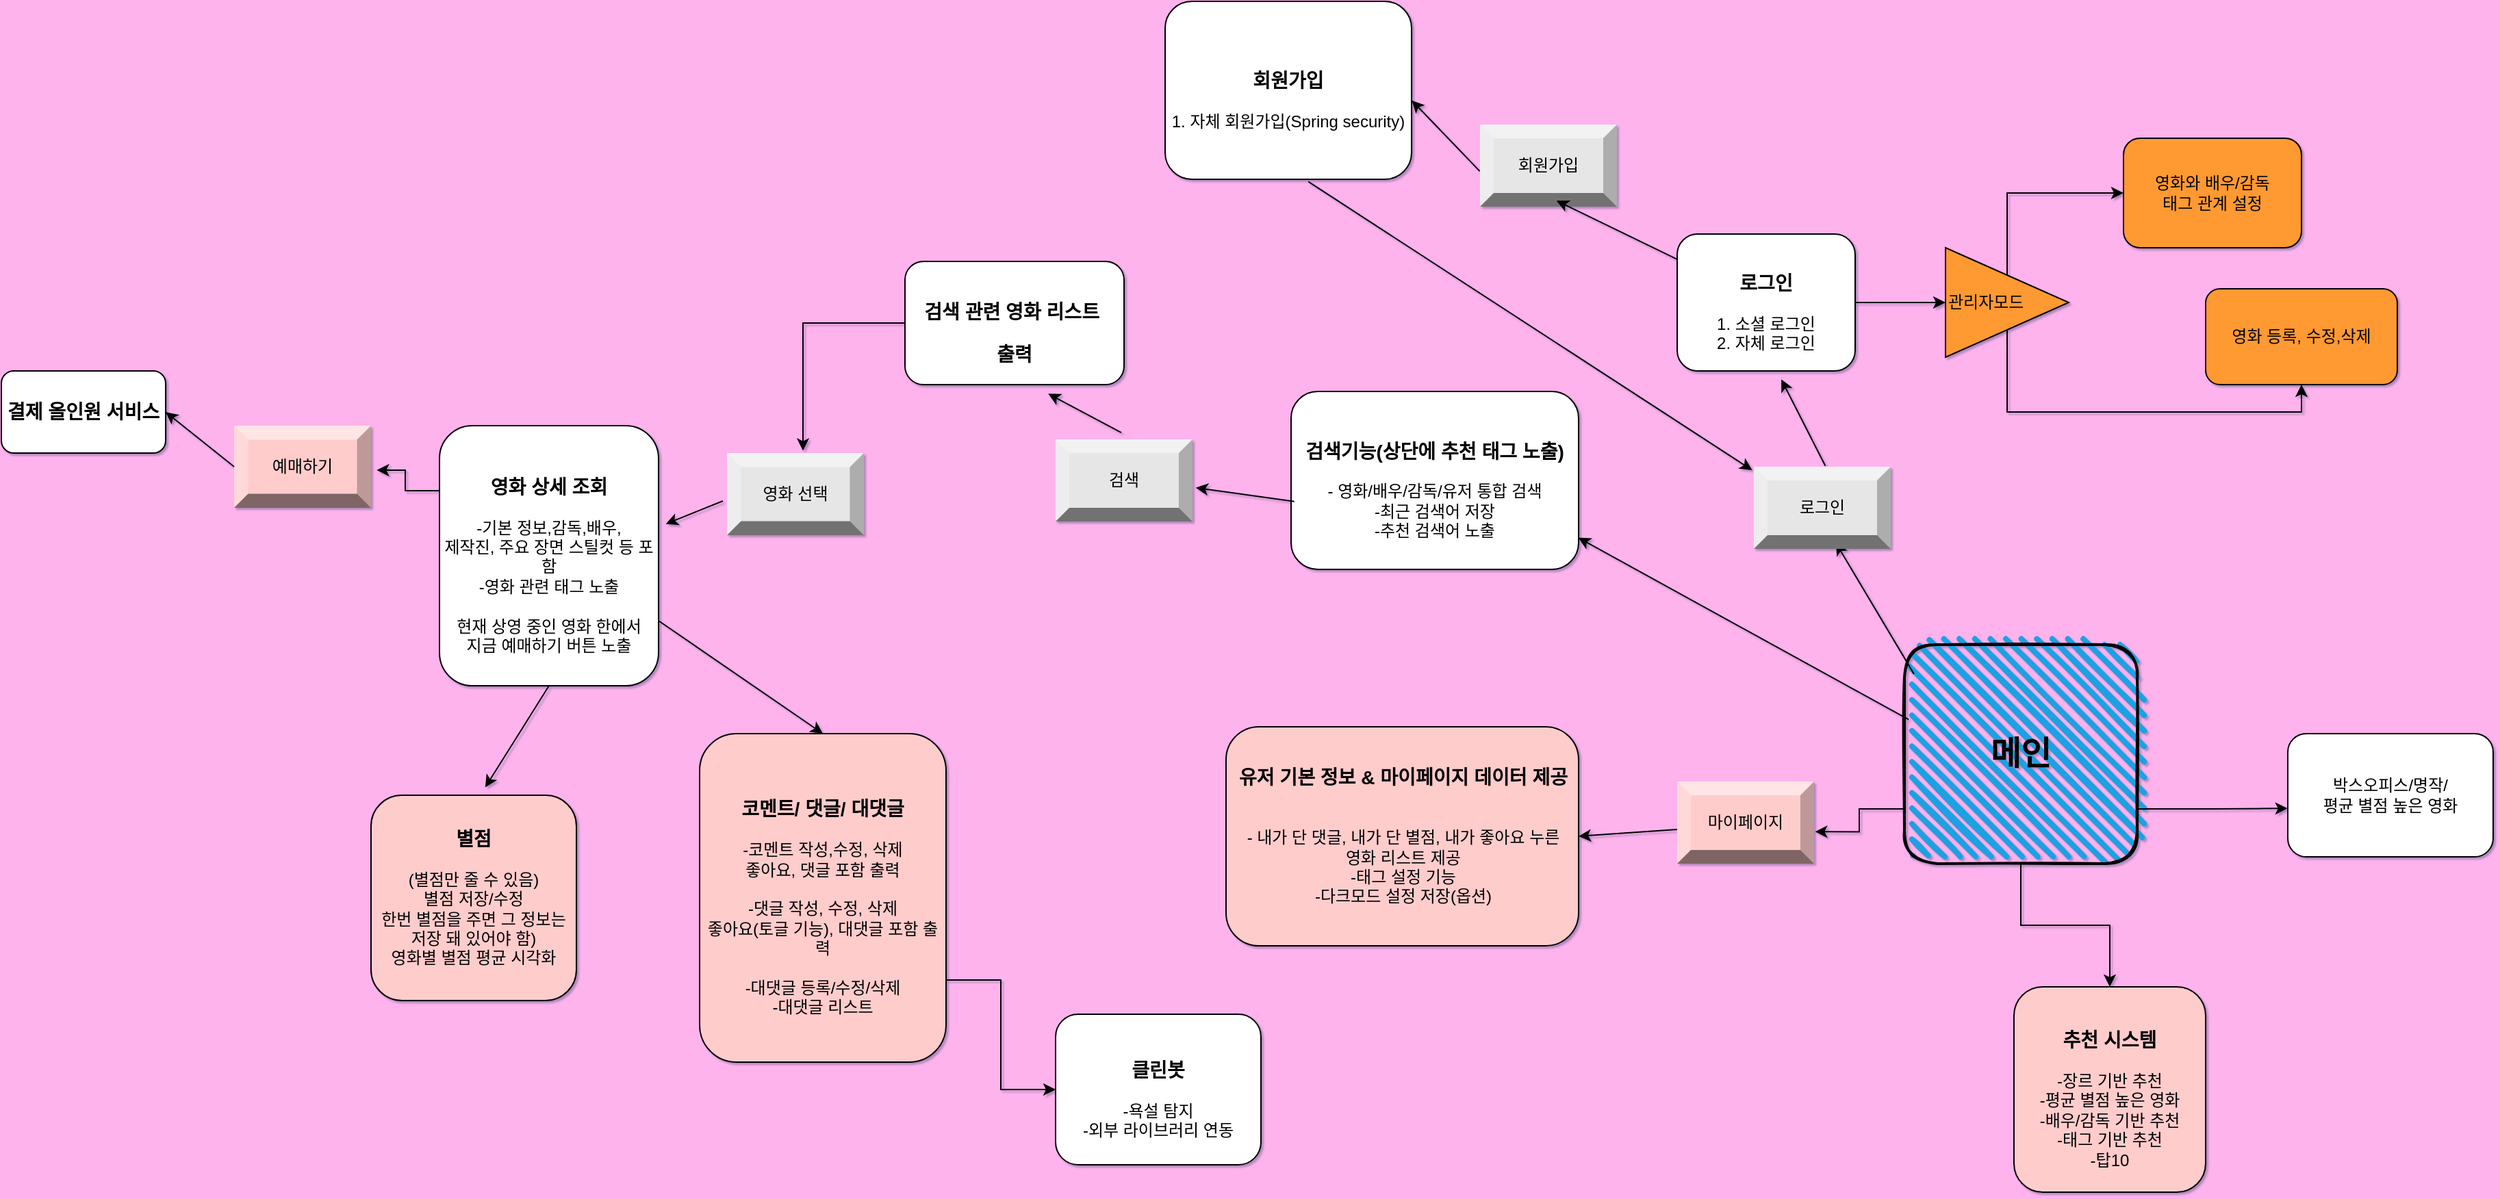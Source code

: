 <mxfile version="27.1.6">
  <diagram name="페이지-1" id="LvskHL0l8MYuoYU3aJJq">
    <mxGraphModel dx="3335" dy="866" grid="1" gridSize="10" guides="1" tooltips="1" connect="1" arrows="1" fold="1" page="1" pageScale="1" pageWidth="827" pageHeight="1169" background="#FFB3ED" math="0" shadow="1">
      <root>
        <mxCell id="0" />
        <mxCell id="1" parent="0" />
        <mxCell id="m5MV5VX6WgENKe0_gjv--46" value="" style="endArrow=classic;html=1;rounded=0;entryX=-0.012;entryY=0.042;entryDx=0;entryDy=0;entryPerimeter=0;exitX=0.581;exitY=1.013;exitDx=0;exitDy=0;exitPerimeter=0;" parent="1" source="m5MV5VX6WgENKe0_gjv--9" target="m5MV5VX6WgENKe0_gjv--7" edge="1">
          <mxGeometry width="50" height="50" relative="1" as="geometry">
            <mxPoint x="-350" y="370" as="sourcePoint" />
            <mxPoint x="-300" y="320" as="targetPoint" />
          </mxGeometry>
        </mxCell>
        <mxCell id="G79Pr9Nb0tBNP9RUXyT_-3" value="&lt;h3&gt;&lt;font&gt;로그인&lt;br&gt;&lt;/font&gt;&lt;/h3&gt;&lt;div&gt;&lt;span style=&quot;background-color: transparent; color: light-dark(rgb(0, 0, 0), rgb(255, 255, 255));&quot;&gt;1. 소셜 로그인&lt;/span&gt;&lt;/div&gt;&lt;div&gt;2. 자체 로그인&lt;/div&gt;" style="rounded=1;whiteSpace=wrap;html=1;" parent="1" vertex="1">
          <mxGeometry x="-86" y="320" width="130" height="100" as="geometry" />
        </mxCell>
        <mxCell id="G79Pr9Nb0tBNP9RUXyT_-9" value="&lt;h3&gt;&lt;font&gt;검색기능(상단에 추천 태그 노출)&lt;/font&gt;&lt;/h3&gt;&lt;div&gt;- 영화/배우/감독/유저 통합 검색&lt;/div&gt;&lt;div&gt;-최근 검색어 저장&lt;/div&gt;&lt;div&gt;-추천 검색어 노출&lt;/div&gt;" style="rounded=1;whiteSpace=wrap;html=1;" parent="1" vertex="1">
          <mxGeometry x="-368" y="435" width="210" height="130" as="geometry" />
        </mxCell>
        <mxCell id="G79Pr9Nb0tBNP9RUXyT_-11" value="&lt;h3&gt;&lt;font&gt;별점&lt;/font&gt;&lt;/h3&gt;&lt;div&gt;&lt;font&gt;(별점만 줄 수 있음)&lt;/font&gt;&lt;/div&gt;&lt;div&gt;별점 저장/수정&lt;/div&gt;&lt;div&gt;한번 별점을 주면 그 정보는 저장 돼 있어야 함)&lt;/div&gt;&lt;div&gt;영화별 별점 평균 시각화&lt;/div&gt;&lt;div&gt;&lt;br&gt;&lt;/div&gt;" style="rounded=1;whiteSpace=wrap;html=1;fillColor=#FFCCCC;" parent="1" vertex="1">
          <mxGeometry x="-1040" y="730" width="150" height="150" as="geometry" />
        </mxCell>
        <mxCell id="G79Pr9Nb0tBNP9RUXyT_-12" value="&lt;h3&gt;&lt;font&gt;추천 시스템&lt;/font&gt;&lt;/h3&gt;&lt;div&gt;-장르 기반 추천&lt;/div&gt;&lt;div&gt;-평균 별점 높은 영화&lt;/div&gt;&lt;div&gt;-배우/감독 기반 추천&lt;/div&gt;&lt;div&gt;&lt;font&gt;-태그 기반 추천&lt;/font&gt;&lt;/div&gt;&lt;div&gt;-탑10&lt;/div&gt;" style="rounded=1;whiteSpace=wrap;html=1;fillColor=#FFCCCC;" parent="1" vertex="1">
          <mxGeometry x="160" y="870" width="140" height="150" as="geometry" />
        </mxCell>
        <mxCell id="G79Pr9Nb0tBNP9RUXyT_-13" value="&lt;h3&gt;&lt;font&gt;클린봇&lt;/font&gt;&lt;/h3&gt;&lt;div&gt;-욕설 탐지&lt;/div&gt;&lt;div&gt;-외부 라이브러리 연동&lt;/div&gt;" style="rounded=1;whiteSpace=wrap;html=1;" parent="1" vertex="1">
          <mxGeometry x="-540" y="890" width="150" height="110" as="geometry" />
        </mxCell>
        <mxCell id="m5MV5VX6WgENKe0_gjv--43" style="edgeStyle=orthogonalEdgeStyle;rounded=0;orthogonalLoop=1;jettySize=auto;html=1;exitX=0.5;exitY=1;exitDx=0;exitDy=0;entryX=0.5;entryY=0;entryDx=0;entryDy=0;" parent="1" source="G79Pr9Nb0tBNP9RUXyT_-14" target="G79Pr9Nb0tBNP9RUXyT_-12" edge="1">
          <mxGeometry relative="1" as="geometry" />
        </mxCell>
        <mxCell id="G79Pr9Nb0tBNP9RUXyT_-14" value="&lt;h1&gt;메인&lt;/h1&gt;" style="rounded=1;whiteSpace=wrap;html=1;strokeWidth=2;fillWeight=4;hachureGap=8;hachureAngle=45;fillColor=#1ba1e2;sketch=1;" parent="1" vertex="1">
          <mxGeometry x="80" y="620" width="170" height="160" as="geometry" />
        </mxCell>
        <mxCell id="G79Pr9Nb0tBNP9RUXyT_-15" value="" style="endArrow=classic;html=1;rounded=0;exitX=0.041;exitY=0.134;exitDx=0;exitDy=0;exitPerimeter=0;entryX=0.599;entryY=0.928;entryDx=0;entryDy=0;entryPerimeter=0;" parent="1" source="G79Pr9Nb0tBNP9RUXyT_-14" target="m5MV5VX6WgENKe0_gjv--7" edge="1">
          <mxGeometry width="50" height="50" relative="1" as="geometry">
            <mxPoint x="-40" y="560" as="sourcePoint" />
            <mxPoint x="50" y="550" as="targetPoint" />
          </mxGeometry>
        </mxCell>
        <mxCell id="G79Pr9Nb0tBNP9RUXyT_-16" value="" style="endArrow=classic;html=1;rounded=0;entryX=0.999;entryY=0.822;entryDx=0;entryDy=0;entryPerimeter=0;exitX=0.018;exitY=0.342;exitDx=0;exitDy=0;exitPerimeter=0;" parent="1" source="G79Pr9Nb0tBNP9RUXyT_-14" target="G79Pr9Nb0tBNP9RUXyT_-9" edge="1">
          <mxGeometry width="50" height="50" relative="1" as="geometry">
            <mxPoint x="10" y="670" as="sourcePoint" />
            <mxPoint x="60" y="620" as="targetPoint" />
          </mxGeometry>
        </mxCell>
        <mxCell id="G79Pr9Nb0tBNP9RUXyT_-17" value="영화 등록, 수정,삭제" style="rounded=1;whiteSpace=wrap;html=1;fillColor=#FF9933;" parent="1" vertex="1">
          <mxGeometry x="300" y="360" width="140" height="70" as="geometry" />
        </mxCell>
        <mxCell id="m5MV5VX6WgENKe0_gjv--1" value="&lt;h3&gt;영화 상세 조회&lt;/h3&gt;&lt;div&gt;-기본 정보,감독,배우,&lt;/div&gt;&lt;div&gt;제작진, 주요 장면 스틸컷 등 포함&lt;/div&gt;&lt;div&gt;-영화 관련 태그 노출&lt;/div&gt;&lt;div&gt;&lt;br&gt;&lt;/div&gt;&lt;div&gt;현재 상영 중인 영화 한에서&lt;/div&gt;&lt;div&gt;지금 예매하기 버튼 노출&lt;/div&gt;" style="rounded=1;whiteSpace=wrap;html=1;" parent="1" vertex="1">
          <mxGeometry x="-990" y="460" width="160" height="190" as="geometry" />
        </mxCell>
        <mxCell id="m5MV5VX6WgENKe0_gjv--2" value="영화와 배우/감독&lt;div&gt;태그 관계 설정&lt;/div&gt;" style="rounded=1;whiteSpace=wrap;html=1;fillColor=#FF9933;" parent="1" vertex="1">
          <mxGeometry x="240" y="250" width="130" height="80" as="geometry" />
        </mxCell>
        <mxCell id="m5MV5VX6WgENKe0_gjv--3" value="박스오피스/명작/&lt;div&gt;평균 별점 높은 영화&lt;/div&gt;" style="rounded=1;whiteSpace=wrap;html=1;" parent="1" vertex="1">
          <mxGeometry x="360" y="685" width="150" height="90" as="geometry" />
        </mxCell>
        <mxCell id="m5MV5VX6WgENKe0_gjv--42" style="edgeStyle=orthogonalEdgeStyle;rounded=0;orthogonalLoop=1;jettySize=auto;html=1;exitX=1;exitY=0.75;exitDx=0;exitDy=0;entryX=0;entryY=0.5;entryDx=0;entryDy=0;" parent="1" source="m5MV5VX6WgENKe0_gjv--4" target="G79Pr9Nb0tBNP9RUXyT_-13" edge="1">
          <mxGeometry relative="1" as="geometry" />
        </mxCell>
        <mxCell id="m5MV5VX6WgENKe0_gjv--4" value="&lt;h3&gt;코멘트/ 댓글/ 대댓글&lt;/h3&gt;&lt;div&gt;-코멘트 작성,&lt;span style=&quot;background-color: transparent; color: light-dark(rgb(0, 0, 0), rgb(255, 255, 255));&quot;&gt;수정, 삭제&lt;/span&gt;&lt;/div&gt;&lt;div&gt;좋아요, 댓글 포함 출력&lt;/div&gt;&lt;div&gt;&lt;br&gt;&lt;/div&gt;&lt;div&gt;-댓글 작성, 수정, 삭제&lt;/div&gt;&lt;div&gt;&lt;span style=&quot;background-color: transparent; color: light-dark(rgb(0, 0, 0), rgb(255, 255, 255));&quot;&gt;좋아요(토글 기능)&lt;/span&gt;, 대댓글 포함 출력&lt;/div&gt;&lt;div&gt;&lt;br&gt;&lt;/div&gt;&lt;div&gt;-대댓글 등록/수정/삭제&lt;/div&gt;&lt;div&gt;-대댓글 리스트&lt;/div&gt;" style="rounded=1;whiteSpace=wrap;html=1;fillColor=#FFCCCC;" parent="1" vertex="1">
          <mxGeometry x="-800" y="685" width="180" height="240" as="geometry" />
        </mxCell>
        <mxCell id="m5MV5VX6WgENKe0_gjv--5" value="&lt;h3&gt;유저 기본 정보 &amp;amp; 마이페이지 데이터 제공&lt;/h3&gt;&lt;div&gt;&lt;br&gt;&lt;/div&gt;&lt;div&gt;- 내가 단 댓글, 내가 단 별점, 내가 좋아요 누른&lt;/div&gt;&lt;div&gt;영화 리스트 제공&lt;/div&gt;&lt;div&gt;-태그 설정 기능&lt;/div&gt;&lt;div&gt;-다크모드 설정 저장(옵션)&lt;/div&gt;&lt;div&gt;&lt;br&gt;&lt;/div&gt;" style="rounded=1;whiteSpace=wrap;html=1;fillColor=#FFCCCC;" parent="1" vertex="1">
          <mxGeometry x="-415.5" y="680" width="257.5" height="160" as="geometry" />
        </mxCell>
        <mxCell id="m5MV5VX6WgENKe0_gjv--6" value="&lt;h3&gt;결제 올인원 서비스&lt;/h3&gt;" style="rounded=1;whiteSpace=wrap;html=1;" parent="1" vertex="1">
          <mxGeometry x="-1310" y="420" width="120" height="60" as="geometry" />
        </mxCell>
        <mxCell id="m5MV5VX6WgENKe0_gjv--7" value="로그인" style="labelPosition=center;verticalLabelPosition=middle;align=center;html=1;shape=mxgraph.basic.shaded_button;dx=10;fillColor=#E6E6E6;strokeColor=none;whiteSpace=wrap;" parent="1" vertex="1">
          <mxGeometry x="-30" y="490" width="100" height="60" as="geometry" />
        </mxCell>
        <mxCell id="m5MV5VX6WgENKe0_gjv--8" value="" style="endArrow=classic;html=1;rounded=0;exitX=0.522;exitY=-0.011;exitDx=0;exitDy=0;exitPerimeter=0;entryX=0.585;entryY=1.062;entryDx=0;entryDy=0;entryPerimeter=0;" parent="1" source="m5MV5VX6WgENKe0_gjv--7" target="G79Pr9Nb0tBNP9RUXyT_-3" edge="1">
          <mxGeometry width="50" height="50" relative="1" as="geometry">
            <mxPoint x="-110" y="620" as="sourcePoint" />
            <mxPoint x="-60" y="570" as="targetPoint" />
          </mxGeometry>
        </mxCell>
        <mxCell id="m5MV5VX6WgENKe0_gjv--9" value="&lt;h3&gt;회원가입&lt;/h3&gt;&lt;div&gt;&lt;div&gt;1. 자체 회원가입(Spring security)&lt;/div&gt;&lt;/div&gt;" style="rounded=1;whiteSpace=wrap;html=1;" parent="1" vertex="1">
          <mxGeometry x="-460" y="150" width="180" height="130" as="geometry" />
        </mxCell>
        <mxCell id="m5MV5VX6WgENKe0_gjv--10" value="회원가입" style="labelPosition=center;verticalLabelPosition=middle;align=center;html=1;shape=mxgraph.basic.shaded_button;dx=10;fillColor=#E6E6E6;strokeColor=none;whiteSpace=wrap;" parent="1" vertex="1">
          <mxGeometry x="-230" y="240" width="100" height="60" as="geometry" />
        </mxCell>
        <mxCell id="m5MV5VX6WgENKe0_gjv--11" value="" style="endArrow=classic;html=1;rounded=0;entryX=0.559;entryY=0.927;entryDx=0;entryDy=0;entryPerimeter=0;" parent="1" source="G79Pr9Nb0tBNP9RUXyT_-3" target="m5MV5VX6WgENKe0_gjv--10" edge="1">
          <mxGeometry width="50" height="50" relative="1" as="geometry">
            <mxPoint x="-210" y="330" as="sourcePoint" />
            <mxPoint x="-160" y="280" as="targetPoint" />
          </mxGeometry>
        </mxCell>
        <mxCell id="m5MV5VX6WgENKe0_gjv--12" value="" style="endArrow=classic;html=1;rounded=0;entryX=1.001;entryY=0.557;entryDx=0;entryDy=0;exitX=-0.002;exitY=0.568;exitDx=0;exitDy=0;exitPerimeter=0;entryPerimeter=0;" parent="1" source="m5MV5VX6WgENKe0_gjv--10" target="m5MV5VX6WgENKe0_gjv--9" edge="1">
          <mxGeometry width="50" height="50" relative="1" as="geometry">
            <mxPoint x="-210" y="240" as="sourcePoint" />
            <mxPoint x="-60" y="210" as="targetPoint" />
          </mxGeometry>
        </mxCell>
        <mxCell id="m5MV5VX6WgENKe0_gjv--13" value="" style="endArrow=classic;html=1;rounded=0;exitX=0.011;exitY=0.618;exitDx=0;exitDy=0;exitPerimeter=0;entryX=1.024;entryY=0.589;entryDx=0;entryDy=0;entryPerimeter=0;" parent="1" source="G79Pr9Nb0tBNP9RUXyT_-9" target="m5MV5VX6WgENKe0_gjv--18" edge="1">
          <mxGeometry width="50" height="50" relative="1" as="geometry">
            <mxPoint x="-490" y="620" as="sourcePoint" />
            <mxPoint x="-440" y="570" as="targetPoint" />
          </mxGeometry>
        </mxCell>
        <mxCell id="m5MV5VX6WgENKe0_gjv--14" value="" style="endArrow=classic;html=1;rounded=0;exitX=0.5;exitY=1;exitDx=0;exitDy=0;entryX=0.556;entryY=-0.038;entryDx=0;entryDy=0;entryPerimeter=0;" parent="1" source="m5MV5VX6WgENKe0_gjv--1" target="G79Pr9Nb0tBNP9RUXyT_-11" edge="1">
          <mxGeometry width="50" height="50" relative="1" as="geometry">
            <mxPoint x="-510" y="670" as="sourcePoint" />
            <mxPoint x="-460" y="620" as="targetPoint" />
          </mxGeometry>
        </mxCell>
        <mxCell id="m5MV5VX6WgENKe0_gjv--15" value="영화 선택" style="labelPosition=center;verticalLabelPosition=middle;align=center;html=1;shape=mxgraph.basic.shaded_button;dx=10.26;fillColor=#E6E6E6;strokeColor=none;whiteSpace=wrap;" parent="1" vertex="1">
          <mxGeometry x="-780" y="480" width="100" height="60" as="geometry" />
        </mxCell>
        <mxCell id="m5MV5VX6WgENKe0_gjv--22" value="" style="edgeStyle=orthogonalEdgeStyle;rounded=0;orthogonalLoop=1;jettySize=auto;html=1;entryX=0.555;entryY=-0.029;entryDx=0;entryDy=0;entryPerimeter=0;" parent="1" source="m5MV5VX6WgENKe0_gjv--16" target="m5MV5VX6WgENKe0_gjv--15" edge="1">
          <mxGeometry relative="1" as="geometry">
            <mxPoint x="-770" y="385" as="targetPoint" />
          </mxGeometry>
        </mxCell>
        <mxCell id="m5MV5VX6WgENKe0_gjv--16" value="&lt;br&gt;&lt;h3&gt;검색 관련 영화 리스트&amp;nbsp;&lt;/h3&gt;&lt;h3&gt;출력&lt;/h3&gt;" style="rounded=1;whiteSpace=wrap;html=1;" parent="1" vertex="1">
          <mxGeometry x="-650" y="340" width="160" height="90" as="geometry" />
        </mxCell>
        <mxCell id="m5MV5VX6WgENKe0_gjv--19" value="" style="endArrow=classic;html=1;rounded=0;entryX=0.654;entryY=1.074;entryDx=0;entryDy=0;entryPerimeter=0;exitX=0.48;exitY=-0.082;exitDx=0;exitDy=0;exitPerimeter=0;" parent="1" source="m5MV5VX6WgENKe0_gjv--18" target="m5MV5VX6WgENKe0_gjv--16" edge="1">
          <mxGeometry width="50" height="50" relative="1" as="geometry">
            <mxPoint x="-430" y="490" as="sourcePoint" />
            <mxPoint x="-380" y="440" as="targetPoint" />
          </mxGeometry>
        </mxCell>
        <mxCell id="m5MV5VX6WgENKe0_gjv--23" value="" style="endArrow=classic;html=1;rounded=0;entryX=1.033;entryY=0.378;entryDx=0;entryDy=0;entryPerimeter=0;" parent="1" target="m5MV5VX6WgENKe0_gjv--1" edge="1">
          <mxGeometry width="50" height="50" relative="1" as="geometry">
            <mxPoint x="-783" y="515" as="sourcePoint" />
            <mxPoint x="-733" y="465" as="targetPoint" />
          </mxGeometry>
        </mxCell>
        <mxCell id="m5MV5VX6WgENKe0_gjv--24" value="" style="endArrow=classic;html=1;rounded=0;entryX=0.5;entryY=0;entryDx=0;entryDy=0;exitX=1;exitY=0.75;exitDx=0;exitDy=0;" parent="1" source="m5MV5VX6WgENKe0_gjv--1" target="m5MV5VX6WgENKe0_gjv--4" edge="1">
          <mxGeometry width="50" height="50" relative="1" as="geometry">
            <mxPoint x="-920" y="610" as="sourcePoint" />
            <mxPoint x="-870" y="560" as="targetPoint" />
          </mxGeometry>
        </mxCell>
        <mxCell id="m5MV5VX6WgENKe0_gjv--27" value="" style="endArrow=classic;html=1;rounded=0;" parent="1" target="m5MV5VX6WgENKe0_gjv--28" edge="1">
          <mxGeometry width="50" height="50" relative="1" as="geometry">
            <mxPoint x="44" y="370" as="sourcePoint" />
            <mxPoint x="130" y="380" as="targetPoint" />
          </mxGeometry>
        </mxCell>
        <mxCell id="m5MV5VX6WgENKe0_gjv--31" style="edgeStyle=orthogonalEdgeStyle;rounded=0;orthogonalLoop=1;jettySize=auto;html=1;exitX=0.5;exitY=1;exitDx=0;exitDy=0;entryX=0.5;entryY=1;entryDx=0;entryDy=0;" parent="1" source="m5MV5VX6WgENKe0_gjv--28" target="G79Pr9Nb0tBNP9RUXyT_-17" edge="1">
          <mxGeometry relative="1" as="geometry">
            <Array as="points">
              <mxPoint x="155" y="450" />
              <mxPoint x="370" y="450" />
            </Array>
          </mxGeometry>
        </mxCell>
        <mxCell id="m5MV5VX6WgENKe0_gjv--32" style="edgeStyle=orthogonalEdgeStyle;rounded=0;orthogonalLoop=1;jettySize=auto;html=1;exitX=0.5;exitY=0;exitDx=0;exitDy=0;entryX=0;entryY=0.5;entryDx=0;entryDy=0;" parent="1" source="m5MV5VX6WgENKe0_gjv--28" target="m5MV5VX6WgENKe0_gjv--2" edge="1">
          <mxGeometry relative="1" as="geometry">
            <Array as="points">
              <mxPoint x="155" y="290" />
            </Array>
          </mxGeometry>
        </mxCell>
        <mxCell id="m5MV5VX6WgENKe0_gjv--28" value="관리자모드" style="triangle;whiteSpace=wrap;html=1;align=left;fillColor=#FF9933;" parent="1" vertex="1">
          <mxGeometry x="110" y="330" width="90" height="80" as="geometry" />
        </mxCell>
        <mxCell id="m5MV5VX6WgENKe0_gjv--35" value="예매하기" style="labelPosition=center;verticalLabelPosition=middle;align=center;html=1;shape=mxgraph.basic.shaded_button;dx=10.26;fillColor=#FFCCCC;strokeColor=none;whiteSpace=wrap;" parent="1" vertex="1">
          <mxGeometry x="-1140" y="460" width="100" height="60" as="geometry" />
        </mxCell>
        <mxCell id="m5MV5VX6WgENKe0_gjv--36" style="edgeStyle=orthogonalEdgeStyle;rounded=0;orthogonalLoop=1;jettySize=auto;html=1;exitX=0;exitY=0.25;exitDx=0;exitDy=0;entryX=1.042;entryY=0.541;entryDx=0;entryDy=0;entryPerimeter=0;" parent="1" source="m5MV5VX6WgENKe0_gjv--1" target="m5MV5VX6WgENKe0_gjv--35" edge="1">
          <mxGeometry relative="1" as="geometry">
            <Array as="points">
              <mxPoint x="-1015" y="507" />
              <mxPoint x="-1015" y="493" />
            </Array>
          </mxGeometry>
        </mxCell>
        <mxCell id="m5MV5VX6WgENKe0_gjv--37" value="" style="endArrow=classic;html=1;rounded=0;entryX=1;entryY=0.5;entryDx=0;entryDy=0;" parent="1" target="m5MV5VX6WgENKe0_gjv--6" edge="1">
          <mxGeometry width="50" height="50" relative="1" as="geometry">
            <mxPoint x="-1140" y="490" as="sourcePoint" />
            <mxPoint x="-1090" y="440" as="targetPoint" />
          </mxGeometry>
        </mxCell>
        <mxCell id="m5MV5VX6WgENKe0_gjv--41" style="edgeStyle=orthogonalEdgeStyle;rounded=0;orthogonalLoop=1;jettySize=auto;html=1;exitX=1;exitY=0.75;exitDx=0;exitDy=0;entryX=-0.001;entryY=0.607;entryDx=0;entryDy=0;entryPerimeter=0;" parent="1" source="G79Pr9Nb0tBNP9RUXyT_-14" target="m5MV5VX6WgENKe0_gjv--3" edge="1">
          <mxGeometry relative="1" as="geometry" />
        </mxCell>
        <mxCell id="m5MV5VX6WgENKe0_gjv--18" value="검색" style="labelPosition=center;verticalLabelPosition=middle;align=center;html=1;shape=mxgraph.basic.shaded_button;dx=10;fillColor=#E6E6E6;strokeColor=none;whiteSpace=wrap;" parent="1" vertex="1">
          <mxGeometry x="-540" y="470" width="100" height="60" as="geometry" />
        </mxCell>
        <mxCell id="m5MV5VX6WgENKe0_gjv--48" value="마이페이지" style="labelPosition=center;verticalLabelPosition=middle;align=center;html=1;shape=mxgraph.basic.shaded_button;dx=10;fillColor=#FFCCCC;strokeColor=none;whiteSpace=wrap;" parent="1" vertex="1">
          <mxGeometry x="-86" y="720" width="100" height="60" as="geometry" />
        </mxCell>
        <mxCell id="m5MV5VX6WgENKe0_gjv--49" style="edgeStyle=orthogonalEdgeStyle;rounded=0;orthogonalLoop=1;jettySize=auto;html=1;exitX=0;exitY=0.75;exitDx=0;exitDy=0;entryX=1.007;entryY=0.611;entryDx=0;entryDy=0;entryPerimeter=0;" parent="1" source="G79Pr9Nb0tBNP9RUXyT_-14" target="m5MV5VX6WgENKe0_gjv--48" edge="1">
          <mxGeometry relative="1" as="geometry" />
        </mxCell>
        <mxCell id="m5MV5VX6WgENKe0_gjv--50" value="" style="endArrow=classic;html=1;rounded=0;entryX=1;entryY=0.5;entryDx=0;entryDy=0;" parent="1" target="m5MV5VX6WgENKe0_gjv--5" edge="1">
          <mxGeometry width="50" height="50" relative="1" as="geometry">
            <mxPoint x="-86" y="755" as="sourcePoint" />
            <mxPoint x="-36" y="705" as="targetPoint" />
          </mxGeometry>
        </mxCell>
      </root>
    </mxGraphModel>
  </diagram>
</mxfile>

